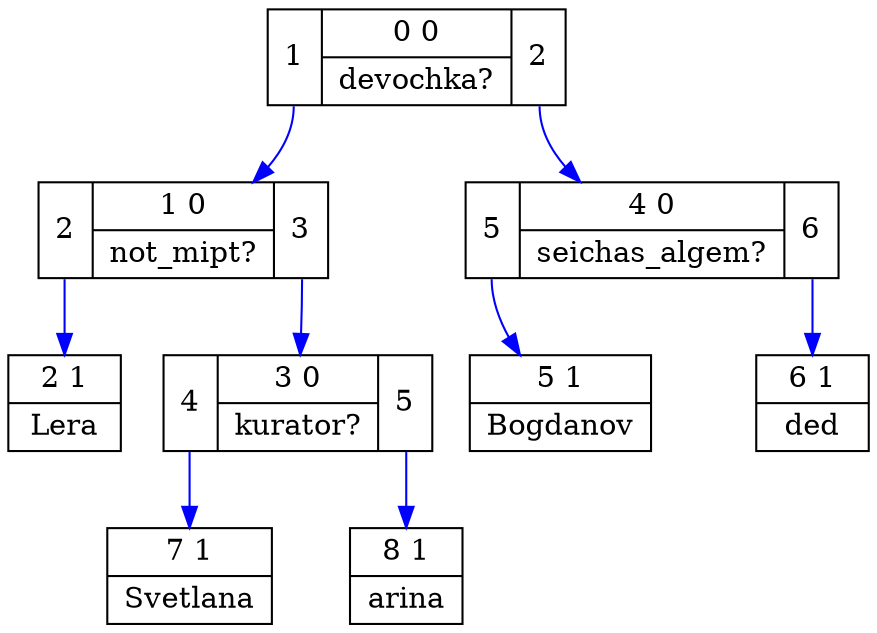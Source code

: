 digraph G {
	L0[shape="record", label=" <lp1> 1 | { 0  0 | devochka?} | <lp2> 2"];
	L4[shape="record", label=" <lp5> 5 | { 4  0 | seichas_algem?} | <lp6> 6"];
	L6[shape="record", label=" { 6  1 | ded}"];
	L5[shape="record", label=" { 5  1 | Bogdanov}"];
	L1[shape="record", label=" <lp2> 2 | { 1  0 | not_mipt?} | <lp3> 3"];
	L3[shape="record", label=" <lp4> 4 | { 3  0 | kurator?} | <lp5> 5"];
	L8[shape="record", label=" { 8  1 | arina}"];
	L7[shape="record", label=" { 7  1 | Svetlana}"];
	L2[shape="record", label=" { 2  1 | Lera}"];
	L0:<lp1> -> L1[color="blue"];
	L1:<lp2> -> L2[color="blue"];
	L1:<lp3> -> L3[color="blue"];
	L3:<lp4> -> L7[color="blue"];
	L3:<lp5> -> L8[color="blue"];
	L0:<lp2> -> L4[color="blue"];
	L4:<lp5> -> L5[color="blue"];
	L4:<lp6> -> L6[color="blue"];
}
